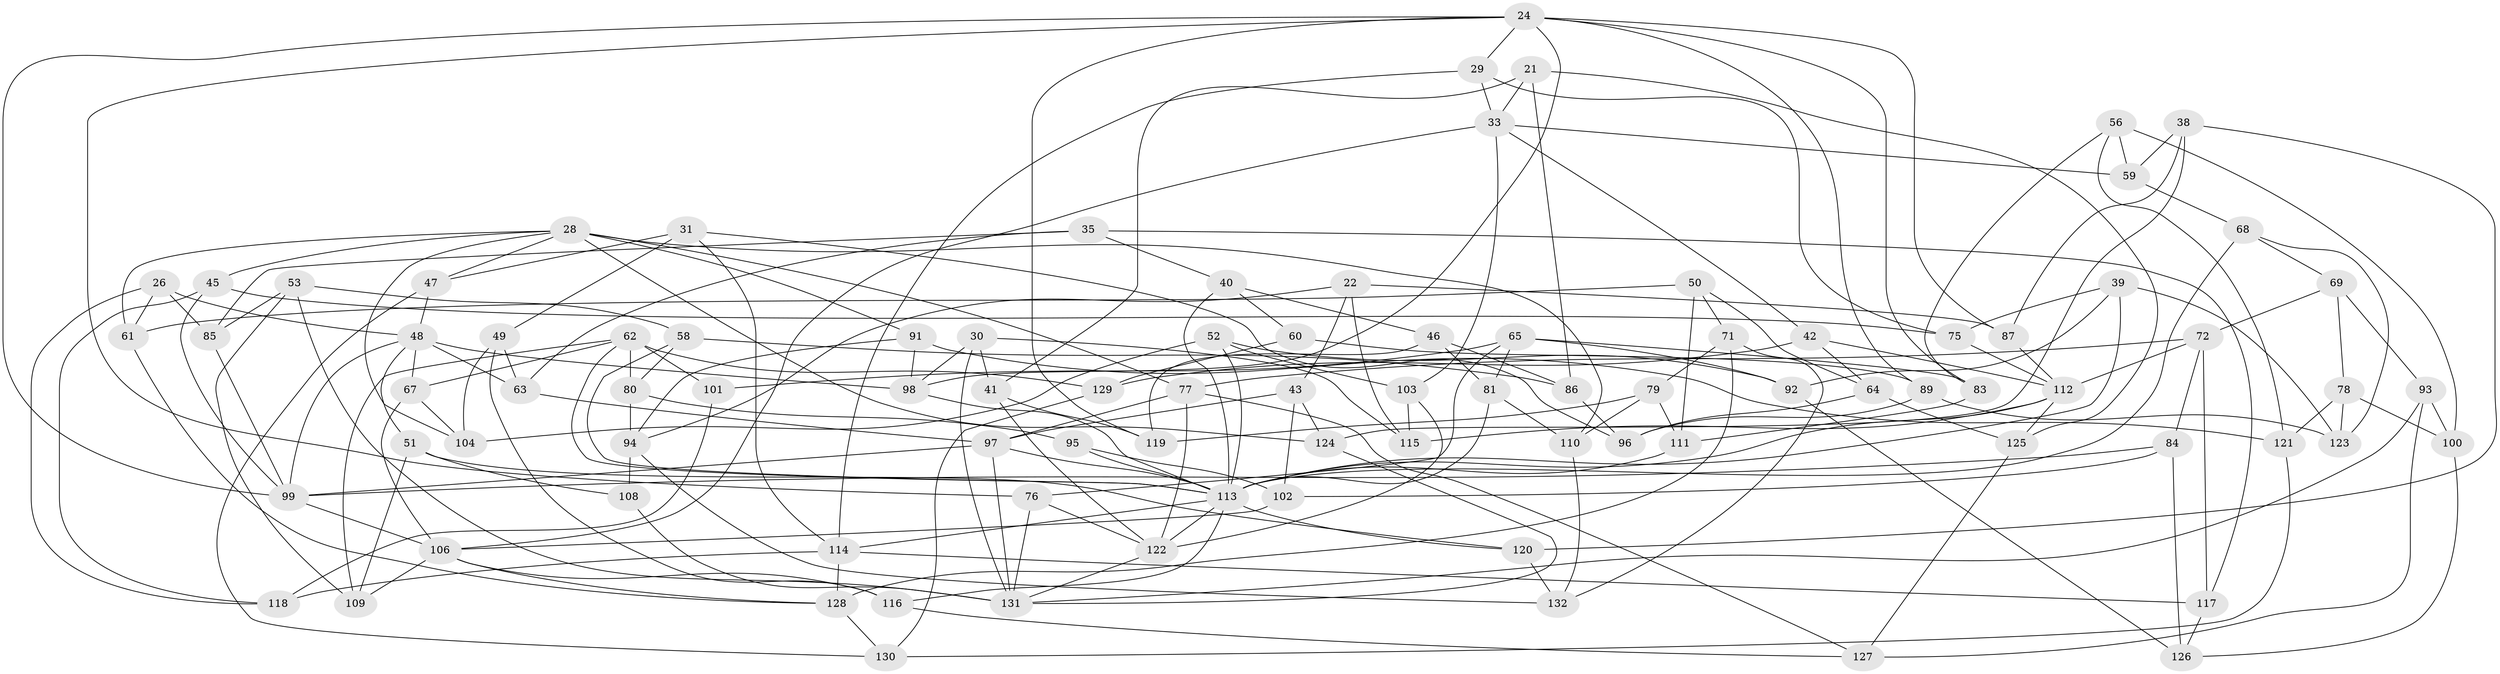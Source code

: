 // original degree distribution, {4: 1.0}
// Generated by graph-tools (version 1.1) at 2025/03/03/04/25 22:03:47]
// undirected, 92 vertices, 208 edges
graph export_dot {
graph [start="1"]
  node [color=gray90,style=filled];
  21;
  22;
  24 [super="+8+20"];
  26;
  28 [super="+25"];
  29;
  30;
  31;
  33 [super="+19"];
  35;
  38;
  39;
  40;
  41;
  42;
  43 [super="+37"];
  45;
  46;
  47;
  48 [super="+3+23"];
  49;
  50;
  51;
  52;
  53;
  56;
  58;
  59;
  60;
  61;
  62 [super="+57"];
  63;
  64;
  65 [super="+14"];
  67;
  68;
  69;
  71;
  72 [super="+70"];
  75;
  76;
  77 [super="+36"];
  78;
  79;
  80;
  81;
  83;
  84;
  85;
  86;
  87;
  89;
  91;
  92;
  93;
  94 [super="+73"];
  95;
  96;
  97 [super="+7+44"];
  98 [super="+27"];
  99 [super="+66"];
  100;
  101;
  102 [super="+11"];
  103;
  104;
  106 [super="+1+54"];
  108;
  109;
  110;
  111;
  112 [super="+2+74"];
  113 [super="+32+105"];
  114 [super="+5+107"];
  115;
  116;
  117;
  118;
  119;
  120;
  121;
  122 [super="+88"];
  123;
  124;
  125;
  126;
  127;
  128 [super="+55"];
  129 [super="+4"];
  130;
  131 [super="+13+17"];
  132;
  21 -- 41;
  21 -- 86;
  21 -- 125;
  21 -- 33;
  22 -- 115;
  22 -- 43;
  22 -- 87;
  22 -- 94;
  24 -- 89;
  24 -- 83;
  24 -- 98;
  24 -- 76;
  24 -- 119;
  24 -- 99;
  24 -- 29;
  24 -- 87;
  26 -- 118;
  26 -- 61;
  26 -- 85;
  26 -- 48;
  28 -- 91;
  28 -- 61;
  28 -- 77;
  28 -- 124;
  28 -- 104;
  28 -- 45;
  28 -- 110;
  28 -- 47;
  29 -- 114;
  29 -- 75;
  29 -- 33;
  30 -- 41;
  30 -- 115;
  30 -- 98;
  30 -- 131;
  31 -- 47;
  31 -- 49;
  31 -- 96;
  31 -- 114;
  33 -- 103;
  33 -- 59;
  33 -- 42;
  33 -- 106;
  35 -- 40;
  35 -- 63;
  35 -- 85;
  35 -- 117;
  38 -- 120;
  38 -- 124;
  38 -- 87;
  38 -- 59;
  39 -- 123;
  39 -- 92;
  39 -- 75;
  39 -- 113;
  40 -- 46;
  40 -- 60;
  40 -- 113;
  41 -- 119;
  41 -- 122;
  42 -- 64;
  42 -- 129;
  42 -- 112;
  43 -- 102 [weight=2];
  43 -- 124;
  43 -- 97 [weight=2];
  45 -- 118;
  45 -- 75;
  45 -- 99;
  46 -- 119;
  46 -- 86;
  46 -- 81;
  47 -- 130;
  47 -- 48;
  48 -- 67;
  48 -- 63;
  48 -- 98 [weight=2];
  48 -- 51;
  48 -- 99;
  49 -- 116;
  49 -- 104;
  49 -- 63;
  50 -- 111;
  50 -- 64;
  50 -- 71;
  50 -- 61;
  51 -- 109;
  51 -- 120;
  51 -- 108;
  52 -- 103;
  52 -- 104;
  52 -- 92;
  52 -- 113;
  53 -- 109;
  53 -- 85;
  53 -- 58;
  53 -- 131;
  56 -- 121;
  56 -- 83;
  56 -- 100;
  56 -- 59;
  58 -- 80;
  58 -- 86;
  58 -- 113;
  59 -- 68;
  60 -- 129 [weight=2];
  60 -- 89;
  61 -- 128;
  62 -- 67;
  62 -- 109;
  62 -- 113 [weight=2];
  62 -- 80;
  62 -- 129 [weight=2];
  62 -- 101;
  63 -- 97;
  64 -- 125;
  64 -- 96;
  65 -- 81;
  65 -- 101 [weight=2];
  65 -- 92;
  65 -- 83;
  65 -- 76;
  67 -- 106;
  67 -- 104;
  68 -- 123;
  68 -- 69;
  68 -- 113;
  69 -- 93;
  69 -- 78;
  69 -- 72;
  71 -- 132;
  71 -- 79;
  71 -- 128;
  72 -- 77;
  72 -- 84;
  72 -- 112 [weight=2];
  72 -- 117;
  75 -- 112;
  76 -- 122;
  76 -- 131;
  77 -- 97;
  77 -- 127;
  77 -- 122 [weight=2];
  78 -- 100;
  78 -- 123;
  78 -- 121;
  79 -- 111;
  79 -- 110;
  79 -- 119;
  80 -- 95;
  80 -- 94;
  81 -- 110;
  81 -- 113;
  83 -- 111;
  84 -- 126;
  84 -- 102;
  84 -- 99;
  85 -- 99;
  86 -- 96;
  87 -- 112;
  89 -- 123;
  89 -- 96;
  91 -- 98;
  91 -- 94;
  91 -- 121;
  92 -- 126;
  93 -- 131;
  93 -- 127;
  93 -- 100;
  94 -- 108 [weight=2];
  94 -- 132;
  95 -- 102 [weight=2];
  95 -- 113;
  97 -- 99;
  97 -- 131;
  97 -- 113 [weight=2];
  98 -- 113;
  99 -- 106 [weight=2];
  100 -- 126;
  101 -- 118;
  102 -- 106;
  103 -- 115;
  103 -- 122;
  106 -- 109;
  106 -- 128;
  106 -- 116;
  108 -- 131;
  110 -- 132;
  111 -- 113;
  112 -- 125;
  112 -- 115;
  112 -- 113;
  113 -- 114 [weight=2];
  113 -- 120;
  113 -- 122 [weight=2];
  113 -- 116;
  114 -- 128 [weight=2];
  114 -- 117;
  114 -- 118;
  116 -- 127;
  117 -- 126;
  120 -- 132;
  121 -- 130;
  122 -- 131;
  124 -- 131;
  125 -- 127;
  128 -- 130;
  129 -- 130;
}
